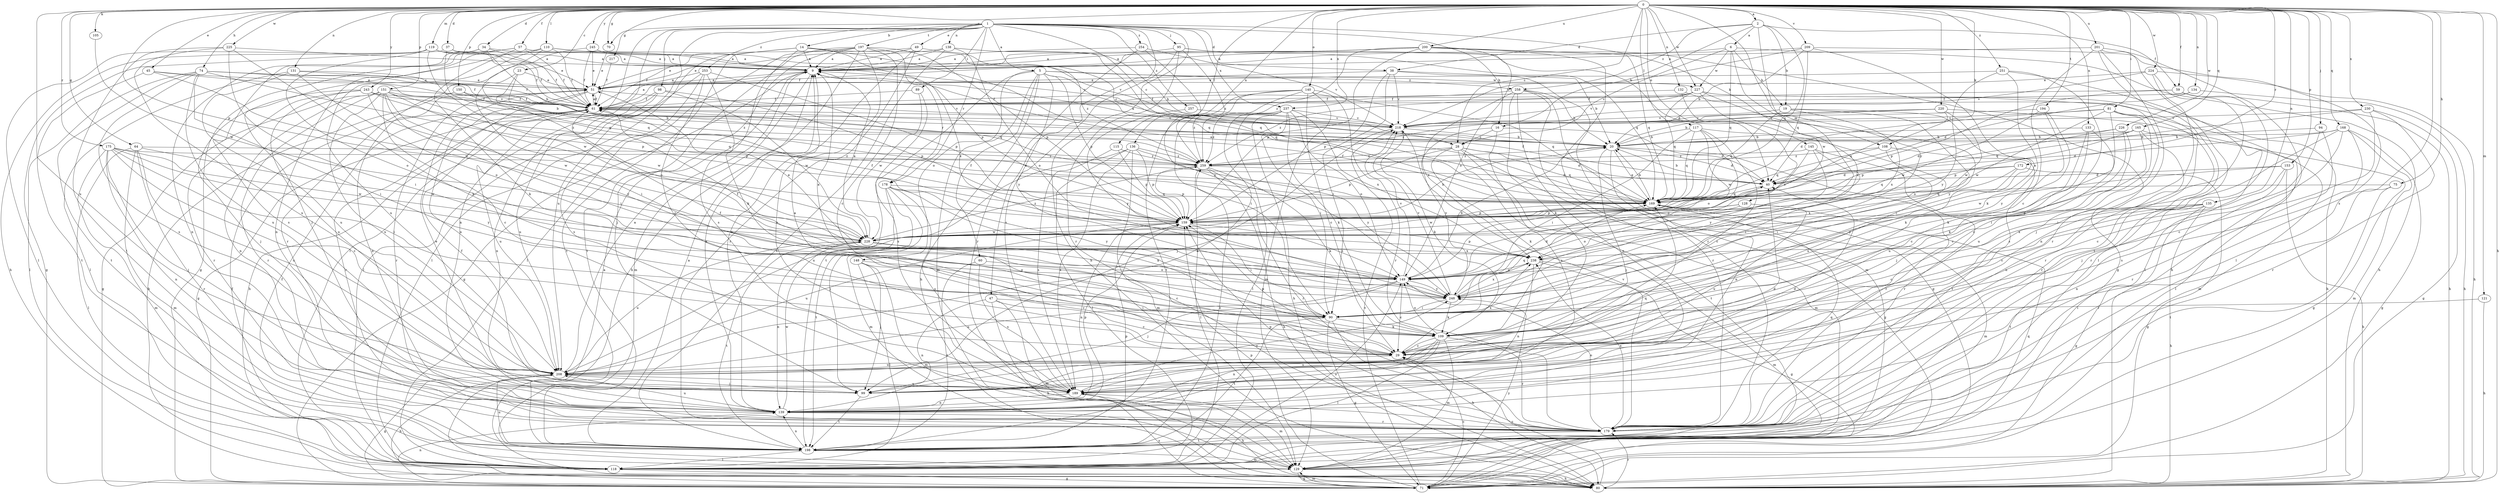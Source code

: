 strict digraph  {
0;
1;
2;
5;
6;
9;
14;
16;
19;
20;
23;
28;
29;
34;
37;
38;
40;
45;
47;
49;
51;
57;
59;
60;
61;
64;
70;
71;
74;
75;
80;
81;
89;
90;
94;
95;
98;
99;
105;
108;
109;
110;
115;
117;
118;
119;
121;
128;
129;
131;
132;
133;
134;
135;
136;
138;
139;
140;
145;
148;
149;
150;
151;
153;
159;
165;
168;
169;
172;
175;
178;
179;
189;
194;
197;
198;
200;
201;
208;
209;
217;
218;
220;
224;
225;
226;
227;
228;
230;
237;
238;
243;
245;
248;
251;
253;
254;
257;
258;
259;
0 -> 2  [label=a];
0 -> 23  [label=c];
0 -> 28  [label=c];
0 -> 34  [label=d];
0 -> 37  [label=d];
0 -> 45  [label=e];
0 -> 57  [label=f];
0 -> 59  [label=f];
0 -> 64  [label=g];
0 -> 70  [label=g];
0 -> 74  [label=h];
0 -> 75  [label=h];
0 -> 80  [label=h];
0 -> 81  [label=i];
0 -> 94  [label=j];
0 -> 105  [label=k];
0 -> 108  [label=k];
0 -> 110  [label=l];
0 -> 115  [label=l];
0 -> 117  [label=l];
0 -> 119  [label=m];
0 -> 121  [label=m];
0 -> 131  [label=n];
0 -> 132  [label=n];
0 -> 133  [label=n];
0 -> 134  [label=n];
0 -> 135  [label=n];
0 -> 136  [label=n];
0 -> 140  [label=o];
0 -> 145  [label=o];
0 -> 150  [label=p];
0 -> 151  [label=p];
0 -> 153  [label=p];
0 -> 159  [label=p];
0 -> 165  [label=q];
0 -> 168  [label=q];
0 -> 172  [label=r];
0 -> 175  [label=r];
0 -> 189  [label=s];
0 -> 194  [label=t];
0 -> 200  [label=u];
0 -> 201  [label=u];
0 -> 208  [label=u];
0 -> 209  [label=v];
0 -> 217  [label=v];
0 -> 220  [label=w];
0 -> 224  [label=w];
0 -> 225  [label=w];
0 -> 226  [label=w];
0 -> 227  [label=w];
0 -> 230  [label=x];
0 -> 237  [label=x];
0 -> 243  [label=y];
0 -> 245  [label=y];
0 -> 248  [label=y];
0 -> 251  [label=z];
1 -> 5  [label=a];
1 -> 14  [label=b];
1 -> 16  [label=b];
1 -> 28  [label=c];
1 -> 38  [label=d];
1 -> 47  [label=e];
1 -> 49  [label=e];
1 -> 70  [label=g];
1 -> 80  [label=h];
1 -> 89  [label=i];
1 -> 95  [label=j];
1 -> 98  [label=j];
1 -> 108  [label=k];
1 -> 118  [label=l];
1 -> 138  [label=n];
1 -> 139  [label=n];
1 -> 178  [label=r];
1 -> 197  [label=t];
1 -> 208  [label=u];
1 -> 237  [label=x];
1 -> 253  [label=z];
1 -> 254  [label=z];
1 -> 257  [label=z];
2 -> 6  [label=a];
2 -> 16  [label=b];
2 -> 19  [label=b];
2 -> 38  [label=d];
2 -> 59  [label=f];
2 -> 128  [label=m];
2 -> 169  [label=q];
2 -> 258  [label=z];
5 -> 60  [label=f];
5 -> 80  [label=h];
5 -> 129  [label=m];
5 -> 148  [label=o];
5 -> 159  [label=p];
5 -> 169  [label=q];
5 -> 198  [label=t];
5 -> 227  [label=w];
5 -> 248  [label=y];
5 -> 258  [label=z];
6 -> 9  [label=a];
6 -> 19  [label=b];
6 -> 28  [label=c];
6 -> 80  [label=h];
6 -> 169  [label=q];
6 -> 227  [label=w];
6 -> 228  [label=w];
9 -> 51  [label=e];
9 -> 71  [label=g];
9 -> 129  [label=m];
9 -> 178  [label=r];
14 -> 9  [label=a];
14 -> 28  [label=c];
14 -> 118  [label=l];
14 -> 159  [label=p];
14 -> 169  [label=q];
14 -> 189  [label=s];
14 -> 198  [label=t];
16 -> 28  [label=c];
16 -> 40  [label=d];
16 -> 189  [label=s];
16 -> 248  [label=y];
19 -> 90  [label=i];
19 -> 149  [label=o];
19 -> 169  [label=q];
19 -> 218  [label=v];
19 -> 238  [label=x];
20 -> 9  [label=a];
20 -> 40  [label=d];
20 -> 99  [label=j];
20 -> 139  [label=n];
20 -> 169  [label=q];
20 -> 179  [label=r];
20 -> 259  [label=z];
23 -> 51  [label=e];
23 -> 90  [label=i];
23 -> 149  [label=o];
23 -> 169  [label=q];
28 -> 40  [label=d];
28 -> 71  [label=g];
28 -> 109  [label=k];
28 -> 129  [label=m];
28 -> 159  [label=p];
28 -> 169  [label=q];
28 -> 198  [label=t];
28 -> 259  [label=z];
29 -> 9  [label=a];
29 -> 159  [label=p];
29 -> 208  [label=u];
29 -> 238  [label=x];
34 -> 9  [label=a];
34 -> 20  [label=b];
34 -> 61  [label=f];
34 -> 139  [label=n];
34 -> 189  [label=s];
37 -> 9  [label=a];
37 -> 61  [label=f];
37 -> 71  [label=g];
37 -> 169  [label=q];
38 -> 20  [label=b];
38 -> 51  [label=e];
38 -> 90  [label=i];
38 -> 129  [label=m];
38 -> 159  [label=p];
38 -> 218  [label=v];
40 -> 20  [label=b];
40 -> 61  [label=f];
40 -> 169  [label=q];
45 -> 20  [label=b];
45 -> 51  [label=e];
45 -> 198  [label=t];
45 -> 228  [label=w];
47 -> 29  [label=c];
47 -> 80  [label=h];
47 -> 90  [label=i];
47 -> 129  [label=m];
47 -> 139  [label=n];
49 -> 9  [label=a];
49 -> 61  [label=f];
49 -> 139  [label=n];
49 -> 179  [label=r];
49 -> 259  [label=z];
51 -> 61  [label=f];
51 -> 80  [label=h];
51 -> 139  [label=n];
51 -> 179  [label=r];
51 -> 208  [label=u];
51 -> 218  [label=v];
57 -> 9  [label=a];
57 -> 61  [label=f];
57 -> 71  [label=g];
57 -> 109  [label=k];
57 -> 139  [label=n];
59 -> 61  [label=f];
59 -> 80  [label=h];
59 -> 159  [label=p];
59 -> 179  [label=r];
60 -> 149  [label=o];
60 -> 189  [label=s];
60 -> 198  [label=t];
61 -> 9  [label=a];
61 -> 51  [label=e];
61 -> 71  [label=g];
61 -> 179  [label=r];
61 -> 208  [label=u];
61 -> 218  [label=v];
64 -> 118  [label=l];
64 -> 129  [label=m];
64 -> 179  [label=r];
64 -> 208  [label=u];
64 -> 228  [label=w];
64 -> 259  [label=z];
70 -> 51  [label=e];
71 -> 29  [label=c];
71 -> 129  [label=m];
71 -> 139  [label=n];
71 -> 159  [label=p];
71 -> 189  [label=s];
71 -> 218  [label=v];
71 -> 248  [label=y];
74 -> 51  [label=e];
74 -> 61  [label=f];
74 -> 90  [label=i];
74 -> 118  [label=l];
74 -> 159  [label=p];
74 -> 189  [label=s];
74 -> 198  [label=t];
74 -> 208  [label=u];
74 -> 218  [label=v];
75 -> 169  [label=q];
75 -> 179  [label=r];
75 -> 198  [label=t];
80 -> 29  [label=c];
80 -> 179  [label=r];
81 -> 40  [label=d];
81 -> 109  [label=k];
81 -> 118  [label=l];
81 -> 179  [label=r];
81 -> 208  [label=u];
81 -> 218  [label=v];
81 -> 228  [label=w];
89 -> 61  [label=f];
89 -> 189  [label=s];
89 -> 228  [label=w];
90 -> 61  [label=f];
90 -> 71  [label=g];
90 -> 80  [label=h];
90 -> 109  [label=k];
90 -> 169  [label=q];
90 -> 198  [label=t];
94 -> 20  [label=b];
94 -> 29  [label=c];
94 -> 179  [label=r];
95 -> 9  [label=a];
95 -> 40  [label=d];
95 -> 169  [label=q];
95 -> 179  [label=r];
95 -> 189  [label=s];
95 -> 259  [label=z];
98 -> 61  [label=f];
98 -> 139  [label=n];
98 -> 159  [label=p];
98 -> 208  [label=u];
98 -> 228  [label=w];
99 -> 40  [label=d];
99 -> 51  [label=e];
99 -> 61  [label=f];
99 -> 169  [label=q];
99 -> 198  [label=t];
105 -> 228  [label=w];
108 -> 90  [label=i];
108 -> 169  [label=q];
108 -> 179  [label=r];
108 -> 259  [label=z];
109 -> 29  [label=c];
109 -> 118  [label=l];
109 -> 129  [label=m];
109 -> 139  [label=n];
109 -> 149  [label=o];
109 -> 179  [label=r];
109 -> 189  [label=s];
110 -> 9  [label=a];
110 -> 61  [label=f];
110 -> 99  [label=j];
110 -> 169  [label=q];
110 -> 208  [label=u];
110 -> 218  [label=v];
115 -> 159  [label=p];
115 -> 189  [label=s];
115 -> 259  [label=z];
117 -> 20  [label=b];
117 -> 29  [label=c];
117 -> 90  [label=i];
117 -> 149  [label=o];
117 -> 169  [label=q];
117 -> 208  [label=u];
117 -> 228  [label=w];
118 -> 9  [label=a];
118 -> 61  [label=f];
118 -> 71  [label=g];
118 -> 149  [label=o];
119 -> 9  [label=a];
119 -> 51  [label=e];
119 -> 61  [label=f];
119 -> 80  [label=h];
119 -> 118  [label=l];
119 -> 149  [label=o];
119 -> 228  [label=w];
121 -> 80  [label=h];
121 -> 90  [label=i];
128 -> 149  [label=o];
128 -> 159  [label=p];
128 -> 208  [label=u];
128 -> 228  [label=w];
129 -> 71  [label=g];
129 -> 80  [label=h];
129 -> 169  [label=q];
131 -> 51  [label=e];
131 -> 61  [label=f];
131 -> 118  [label=l];
131 -> 149  [label=o];
131 -> 208  [label=u];
132 -> 61  [label=f];
132 -> 179  [label=r];
132 -> 238  [label=x];
133 -> 20  [label=b];
133 -> 29  [label=c];
133 -> 99  [label=j];
133 -> 208  [label=u];
134 -> 40  [label=d];
134 -> 61  [label=f];
134 -> 80  [label=h];
135 -> 29  [label=c];
135 -> 71  [label=g];
135 -> 80  [label=h];
135 -> 159  [label=p];
135 -> 198  [label=t];
135 -> 238  [label=x];
136 -> 118  [label=l];
136 -> 129  [label=m];
136 -> 159  [label=p];
136 -> 189  [label=s];
136 -> 208  [label=u];
136 -> 248  [label=y];
136 -> 259  [label=z];
138 -> 9  [label=a];
138 -> 20  [label=b];
138 -> 51  [label=e];
138 -> 149  [label=o];
138 -> 169  [label=q];
138 -> 198  [label=t];
139 -> 9  [label=a];
139 -> 159  [label=p];
139 -> 179  [label=r];
139 -> 208  [label=u];
139 -> 228  [label=w];
140 -> 29  [label=c];
140 -> 61  [label=f];
140 -> 90  [label=i];
140 -> 129  [label=m];
140 -> 169  [label=q];
140 -> 179  [label=r];
140 -> 198  [label=t];
140 -> 259  [label=z];
145 -> 90  [label=i];
145 -> 149  [label=o];
145 -> 179  [label=r];
145 -> 248  [label=y];
145 -> 259  [label=z];
148 -> 29  [label=c];
148 -> 99  [label=j];
148 -> 118  [label=l];
148 -> 129  [label=m];
148 -> 149  [label=o];
149 -> 20  [label=b];
149 -> 29  [label=c];
149 -> 61  [label=f];
149 -> 99  [label=j];
149 -> 208  [label=u];
149 -> 218  [label=v];
149 -> 248  [label=y];
150 -> 61  [label=f];
150 -> 80  [label=h];
150 -> 159  [label=p];
151 -> 29  [label=c];
151 -> 61  [label=f];
151 -> 71  [label=g];
151 -> 90  [label=i];
151 -> 139  [label=n];
151 -> 169  [label=q];
151 -> 179  [label=r];
151 -> 208  [label=u];
151 -> 228  [label=w];
151 -> 248  [label=y];
151 -> 259  [label=z];
153 -> 29  [label=c];
153 -> 40  [label=d];
153 -> 80  [label=h];
153 -> 139  [label=n];
153 -> 228  [label=w];
159 -> 20  [label=b];
159 -> 61  [label=f];
159 -> 90  [label=i];
159 -> 139  [label=n];
159 -> 149  [label=o];
159 -> 208  [label=u];
159 -> 228  [label=w];
165 -> 20  [label=b];
165 -> 40  [label=d];
165 -> 71  [label=g];
165 -> 90  [label=i];
165 -> 139  [label=n];
165 -> 159  [label=p];
168 -> 20  [label=b];
168 -> 40  [label=d];
168 -> 71  [label=g];
168 -> 90  [label=i];
168 -> 99  [label=j];
168 -> 129  [label=m];
168 -> 189  [label=s];
169 -> 9  [label=a];
169 -> 20  [label=b];
169 -> 61  [label=f];
169 -> 129  [label=m];
169 -> 159  [label=p];
172 -> 40  [label=d];
172 -> 71  [label=g];
172 -> 169  [label=q];
172 -> 238  [label=x];
172 -> 248  [label=y];
175 -> 29  [label=c];
175 -> 90  [label=i];
175 -> 99  [label=j];
175 -> 129  [label=m];
175 -> 139  [label=n];
175 -> 228  [label=w];
175 -> 248  [label=y];
175 -> 259  [label=z];
178 -> 99  [label=j];
178 -> 109  [label=k];
178 -> 129  [label=m];
178 -> 169  [label=q];
178 -> 189  [label=s];
178 -> 198  [label=t];
178 -> 248  [label=y];
179 -> 149  [label=o];
179 -> 159  [label=p];
179 -> 169  [label=q];
179 -> 198  [label=t];
179 -> 218  [label=v];
179 -> 238  [label=x];
189 -> 40  [label=d];
189 -> 80  [label=h];
189 -> 129  [label=m];
189 -> 139  [label=n];
189 -> 248  [label=y];
194 -> 109  [label=k];
194 -> 218  [label=v];
194 -> 228  [label=w];
194 -> 248  [label=y];
197 -> 9  [label=a];
197 -> 29  [label=c];
197 -> 80  [label=h];
197 -> 99  [label=j];
197 -> 118  [label=l];
197 -> 159  [label=p];
197 -> 189  [label=s];
197 -> 198  [label=t];
197 -> 238  [label=x];
198 -> 9  [label=a];
198 -> 61  [label=f];
198 -> 118  [label=l];
198 -> 129  [label=m];
198 -> 139  [label=n];
198 -> 159  [label=p];
198 -> 208  [label=u];
198 -> 259  [label=z];
200 -> 9  [label=a];
200 -> 51  [label=e];
200 -> 61  [label=f];
200 -> 71  [label=g];
200 -> 149  [label=o];
200 -> 159  [label=p];
200 -> 169  [label=q];
200 -> 179  [label=r];
200 -> 259  [label=z];
201 -> 9  [label=a];
201 -> 29  [label=c];
201 -> 80  [label=h];
201 -> 118  [label=l];
201 -> 179  [label=r];
201 -> 198  [label=t];
208 -> 9  [label=a];
208 -> 71  [label=g];
208 -> 80  [label=h];
208 -> 99  [label=j];
208 -> 189  [label=s];
209 -> 9  [label=a];
209 -> 20  [label=b];
209 -> 118  [label=l];
209 -> 149  [label=o];
209 -> 169  [label=q];
209 -> 218  [label=v];
217 -> 61  [label=f];
218 -> 20  [label=b];
218 -> 109  [label=k];
218 -> 208  [label=u];
220 -> 20  [label=b];
220 -> 129  [label=m];
220 -> 169  [label=q];
220 -> 218  [label=v];
220 -> 228  [label=w];
220 -> 259  [label=z];
224 -> 51  [label=e];
224 -> 80  [label=h];
224 -> 99  [label=j];
224 -> 139  [label=n];
224 -> 218  [label=v];
225 -> 9  [label=a];
225 -> 90  [label=i];
225 -> 109  [label=k];
225 -> 198  [label=t];
225 -> 208  [label=u];
226 -> 20  [label=b];
226 -> 29  [label=c];
226 -> 109  [label=k];
226 -> 159  [label=p];
227 -> 61  [label=f];
227 -> 80  [label=h];
227 -> 149  [label=o];
227 -> 169  [label=q];
227 -> 189  [label=s];
227 -> 218  [label=v];
227 -> 248  [label=y];
227 -> 259  [label=z];
228 -> 9  [label=a];
228 -> 29  [label=c];
228 -> 139  [label=n];
228 -> 198  [label=t];
228 -> 208  [label=u];
228 -> 238  [label=x];
228 -> 259  [label=z];
230 -> 29  [label=c];
230 -> 71  [label=g];
230 -> 169  [label=q];
230 -> 179  [label=r];
230 -> 218  [label=v];
237 -> 80  [label=h];
237 -> 90  [label=i];
237 -> 99  [label=j];
237 -> 109  [label=k];
237 -> 118  [label=l];
237 -> 149  [label=o];
237 -> 218  [label=v];
237 -> 238  [label=x];
237 -> 259  [label=z];
238 -> 51  [label=e];
238 -> 71  [label=g];
238 -> 129  [label=m];
238 -> 139  [label=n];
238 -> 149  [label=o];
238 -> 159  [label=p];
243 -> 20  [label=b];
243 -> 61  [label=f];
243 -> 99  [label=j];
243 -> 179  [label=r];
243 -> 208  [label=u];
243 -> 228  [label=w];
243 -> 259  [label=z];
245 -> 9  [label=a];
245 -> 51  [label=e];
245 -> 61  [label=f];
245 -> 179  [label=r];
245 -> 218  [label=v];
248 -> 9  [label=a];
248 -> 40  [label=d];
248 -> 90  [label=i];
248 -> 109  [label=k];
248 -> 218  [label=v];
248 -> 238  [label=x];
251 -> 51  [label=e];
251 -> 109  [label=k];
251 -> 118  [label=l];
251 -> 189  [label=s];
251 -> 248  [label=y];
253 -> 29  [label=c];
253 -> 51  [label=e];
253 -> 109  [label=k];
253 -> 118  [label=l];
253 -> 159  [label=p];
253 -> 189  [label=s];
254 -> 9  [label=a];
254 -> 179  [label=r];
254 -> 218  [label=v];
254 -> 248  [label=y];
257 -> 218  [label=v];
257 -> 248  [label=y];
258 -> 20  [label=b];
258 -> 61  [label=f];
258 -> 71  [label=g];
258 -> 109  [label=k];
258 -> 139  [label=n];
258 -> 179  [label=r];
258 -> 238  [label=x];
259 -> 40  [label=d];
259 -> 80  [label=h];
259 -> 109  [label=k];
259 -> 118  [label=l];
259 -> 159  [label=p];
259 -> 179  [label=r];
}
